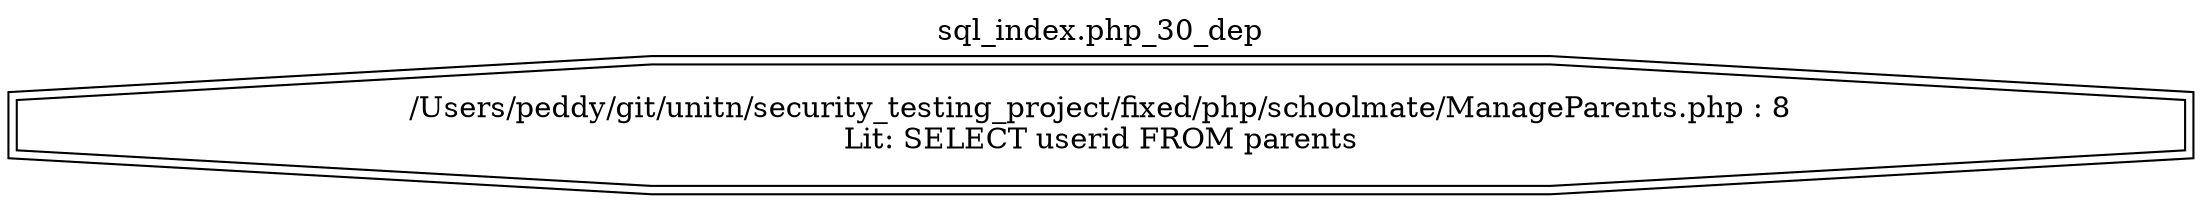 digraph cfg {
  label="sql_index.php_30_dep";
  labelloc=t;
  n1 [shape=doubleoctagon, label="/Users/peddy/git/unitn/security_testing_project/fixed/php/schoolmate/ManageParents.php : 8\nLit: SELECT userid FROM parents\n"];
}
